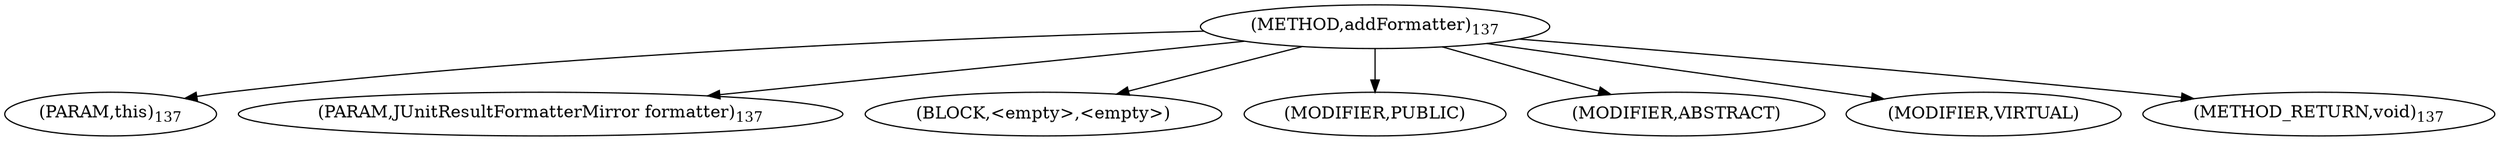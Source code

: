 digraph "addFormatter" {  
"95" [label = <(METHOD,addFormatter)<SUB>137</SUB>> ]
"96" [label = <(PARAM,this)<SUB>137</SUB>> ]
"97" [label = <(PARAM,JUnitResultFormatterMirror formatter)<SUB>137</SUB>> ]
"98" [label = <(BLOCK,&lt;empty&gt;,&lt;empty&gt;)> ]
"99" [label = <(MODIFIER,PUBLIC)> ]
"100" [label = <(MODIFIER,ABSTRACT)> ]
"101" [label = <(MODIFIER,VIRTUAL)> ]
"102" [label = <(METHOD_RETURN,void)<SUB>137</SUB>> ]
  "95" -> "96" 
  "95" -> "97" 
  "95" -> "98" 
  "95" -> "99" 
  "95" -> "100" 
  "95" -> "101" 
  "95" -> "102" 
}
